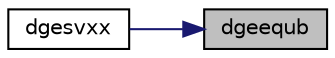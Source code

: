 digraph "dgeequb"
{
 // LATEX_PDF_SIZE
  edge [fontname="Helvetica",fontsize="10",labelfontname="Helvetica",labelfontsize="10"];
  node [fontname="Helvetica",fontsize="10",shape=record];
  rankdir="RL";
  Node1 [label="dgeequb",height=0.2,width=0.4,color="black", fillcolor="grey75", style="filled", fontcolor="black",tooltip="DGEEQUB"];
  Node1 -> Node2 [dir="back",color="midnightblue",fontsize="10",style="solid",fontname="Helvetica"];
  Node2 [label="dgesvxx",height=0.2,width=0.4,color="black", fillcolor="white", style="filled",URL="$dgesvxx_8f.html#a3fed1dc691d07f1e81a049016fe0b67b",tooltip="DGESVXX computes the solution to system of linear equations A * X = B for GE matrices"];
}
